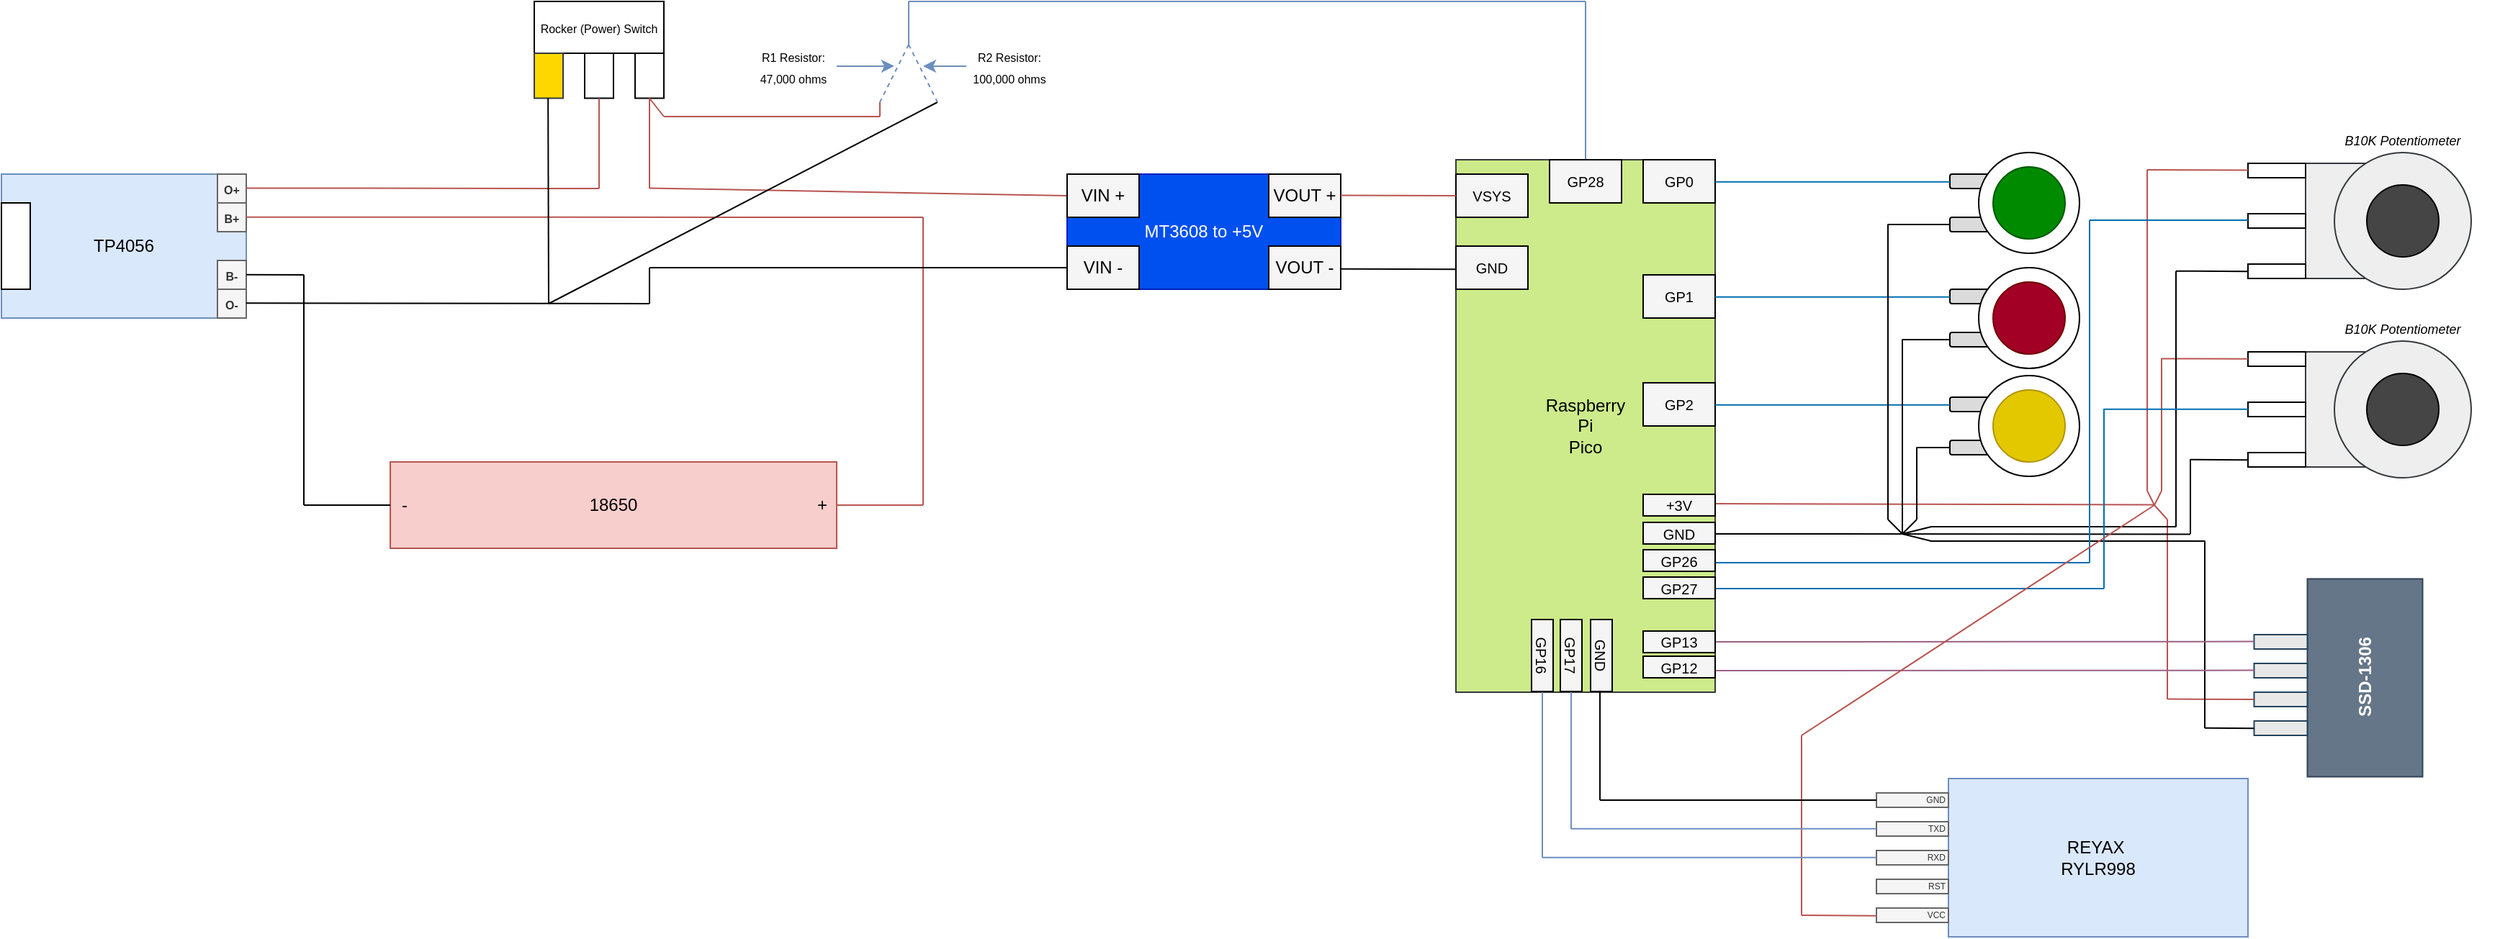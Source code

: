 <mxfile version="24.7.16">
  <diagram name="Page-1" id="zMRBobaZzg4O6M575qzT">
    <mxGraphModel dx="663" dy="396" grid="1" gridSize="10" guides="1" tooltips="1" connect="1" arrows="1" fold="1" page="1" pageScale="1" pageWidth="850" pageHeight="1100" math="0" shadow="0">
      <root>
        <mxCell id="0" />
        <mxCell id="1" parent="0" />
        <mxCell id="6nvpAm-Y0EjclpxJ5egR-44" value="&lt;div&gt;&lt;br&gt;&lt;/div&gt;" style="rounded=1;whiteSpace=wrap;html=1;fillColor=#DBDBDB;" parent="1" vertex="1">
          <mxGeometry x="1553" y="160" width="30" height="10" as="geometry" />
        </mxCell>
        <mxCell id="6nvpAm-Y0EjclpxJ5egR-42" value="" style="rounded=1;whiteSpace=wrap;html=1;fillColor=#DBDBDB;" parent="1" vertex="1">
          <mxGeometry x="1553" y="130" width="30" height="10" as="geometry" />
        </mxCell>
        <mxCell id="6nvpAm-Y0EjclpxJ5egR-40" value="" style="ellipse;whiteSpace=wrap;html=1;aspect=fixed;" parent="1" vertex="1">
          <mxGeometry x="1573" y="115" width="70" height="70" as="geometry" />
        </mxCell>
        <mxCell id="6nvpAm-Y0EjclpxJ5egR-1" value="18650" style="rounded=0;whiteSpace=wrap;html=1;fillColor=#f8cecc;strokeColor=#b85450;" parent="1" vertex="1">
          <mxGeometry x="470" y="330" width="310" height="60" as="geometry" />
        </mxCell>
        <mxCell id="6nvpAm-Y0EjclpxJ5egR-2" value="-" style="text;html=1;align=center;verticalAlign=middle;whiteSpace=wrap;rounded=0;" parent="1" vertex="1">
          <mxGeometry x="470" y="345" width="20" height="30" as="geometry" />
        </mxCell>
        <mxCell id="6nvpAm-Y0EjclpxJ5egR-3" value="+" style="text;html=1;align=center;verticalAlign=middle;whiteSpace=wrap;rounded=0;" parent="1" vertex="1">
          <mxGeometry x="760" y="345" width="20" height="30" as="geometry" />
        </mxCell>
        <mxCell id="6nvpAm-Y0EjclpxJ5egR-4" value="" style="endArrow=none;html=1;rounded=0;exitX=0;exitY=0.5;exitDx=0;exitDy=0;" parent="1" source="6nvpAm-Y0EjclpxJ5egR-2" edge="1">
          <mxGeometry width="50" height="50" relative="1" as="geometry">
            <mxPoint x="510" y="380" as="sourcePoint" />
            <mxPoint x="410" y="360" as="targetPoint" />
          </mxGeometry>
        </mxCell>
        <mxCell id="6nvpAm-Y0EjclpxJ5egR-5" value="" style="endArrow=none;html=1;rounded=0;exitX=0;exitY=0.5;exitDx=0;exitDy=0;fillColor=#f8cecc;strokeColor=#b85450;" parent="1" edge="1">
          <mxGeometry width="50" height="50" relative="1" as="geometry">
            <mxPoint x="840" y="360" as="sourcePoint" />
            <mxPoint x="780" y="360" as="targetPoint" />
          </mxGeometry>
        </mxCell>
        <mxCell id="6nvpAm-Y0EjclpxJ5egR-6" value="TP4056" style="rounded=0;whiteSpace=wrap;html=1;fillColor=#dae8fc;strokeColor=#6c8ebf;" parent="1" vertex="1">
          <mxGeometry x="200" y="130" width="170" height="100" as="geometry" />
        </mxCell>
        <mxCell id="6nvpAm-Y0EjclpxJ5egR-7" value="&lt;b style=&quot;&quot;&gt;&lt;font style=&quot;font-size: 8px;&quot;&gt;O+&lt;/font&gt;&lt;/b&gt;" style="rounded=0;whiteSpace=wrap;html=1;fillColor=#f5f5f5;fontColor=#333333;strokeColor=#666666;" parent="1" vertex="1">
          <mxGeometry x="350" y="130" width="20" height="20" as="geometry" />
        </mxCell>
        <mxCell id="6nvpAm-Y0EjclpxJ5egR-8" value="&lt;b style=&quot;&quot;&gt;&lt;font style=&quot;font-size: 8px;&quot;&gt;B+&lt;/font&gt;&lt;/b&gt;" style="rounded=0;whiteSpace=wrap;html=1;fillColor=#f5f5f5;fontColor=#333333;strokeColor=#666666;" parent="1" vertex="1">
          <mxGeometry x="350" y="150" width="20" height="20" as="geometry" />
        </mxCell>
        <mxCell id="6nvpAm-Y0EjclpxJ5egR-9" value="&lt;b style=&quot;&quot;&gt;&lt;font style=&quot;font-size: 8px;&quot;&gt;O-&lt;/font&gt;&lt;/b&gt;" style="rounded=0;whiteSpace=wrap;html=1;fillColor=#f5f5f5;fontColor=#333333;strokeColor=#666666;" parent="1" vertex="1">
          <mxGeometry x="350" y="210" width="20" height="20" as="geometry" />
        </mxCell>
        <mxCell id="6nvpAm-Y0EjclpxJ5egR-10" value="&lt;b style=&quot;&quot;&gt;&lt;font style=&quot;font-size: 8px;&quot;&gt;B-&lt;/font&gt;&lt;/b&gt;" style="rounded=0;whiteSpace=wrap;html=1;fillColor=#f5f5f5;fontColor=#333333;strokeColor=#666666;" parent="1" vertex="1">
          <mxGeometry x="350" y="190" width="20" height="20" as="geometry" />
        </mxCell>
        <mxCell id="6nvpAm-Y0EjclpxJ5egR-11" value="" style="rounded=0;whiteSpace=wrap;html=1;" parent="1" vertex="1">
          <mxGeometry x="200" y="150" width="20" height="60" as="geometry" />
        </mxCell>
        <mxCell id="6nvpAm-Y0EjclpxJ5egR-12" value="" style="endArrow=none;html=1;rounded=0;" parent="1" edge="1">
          <mxGeometry width="50" height="50" relative="1" as="geometry">
            <mxPoint x="410" y="200" as="sourcePoint" />
            <mxPoint x="410" y="360" as="targetPoint" />
          </mxGeometry>
        </mxCell>
        <mxCell id="6nvpAm-Y0EjclpxJ5egR-13" value="" style="endArrow=none;html=1;rounded=0;" parent="1" edge="1">
          <mxGeometry width="50" height="50" relative="1" as="geometry">
            <mxPoint x="410" y="200" as="sourcePoint" />
            <mxPoint x="370" y="199.83" as="targetPoint" />
          </mxGeometry>
        </mxCell>
        <mxCell id="6nvpAm-Y0EjclpxJ5egR-14" value="" style="endArrow=none;html=1;rounded=0;exitX=0;exitY=0.5;exitDx=0;exitDy=0;fillColor=#f8cecc;strokeColor=#b85450;" parent="1" edge="1">
          <mxGeometry width="50" height="50" relative="1" as="geometry">
            <mxPoint x="840" y="360" as="sourcePoint" />
            <mxPoint x="840" y="160" as="targetPoint" />
          </mxGeometry>
        </mxCell>
        <mxCell id="6nvpAm-Y0EjclpxJ5egR-15" value="" style="endArrow=none;html=1;rounded=0;fillColor=#f8cecc;strokeColor=#b85450;" parent="1" edge="1">
          <mxGeometry width="50" height="50" relative="1" as="geometry">
            <mxPoint x="840" y="160" as="sourcePoint" />
            <mxPoint x="370" y="159.83" as="targetPoint" />
          </mxGeometry>
        </mxCell>
        <mxCell id="6nvpAm-Y0EjclpxJ5egR-16" value="&lt;font style=&quot;font-size: 8px;&quot;&gt;Rocker (Power) Switch&lt;/font&gt;" style="rounded=0;whiteSpace=wrap;html=1;" parent="1" vertex="1">
          <mxGeometry x="570" y="10" width="90" height="36" as="geometry" />
        </mxCell>
        <mxCell id="6nvpAm-Y0EjclpxJ5egR-17" value="" style="rounded=0;whiteSpace=wrap;html=1;fillColor=#FFD700;strokeColor=#36393d;" parent="1" vertex="1">
          <mxGeometry x="570" y="46" width="20" height="31.25" as="geometry" />
        </mxCell>
        <mxCell id="6nvpAm-Y0EjclpxJ5egR-18" value="" style="rounded=0;whiteSpace=wrap;html=1;" parent="1" vertex="1">
          <mxGeometry x="640" y="46" width="20" height="31.25" as="geometry" />
        </mxCell>
        <mxCell id="6nvpAm-Y0EjclpxJ5egR-19" value="" style="rounded=0;whiteSpace=wrap;html=1;" parent="1" vertex="1">
          <mxGeometry x="605" y="46" width="20" height="31.25" as="geometry" />
        </mxCell>
        <mxCell id="6nvpAm-Y0EjclpxJ5egR-20" value="" style="endArrow=none;html=1;rounded=0;fillColor=#f8cecc;strokeColor=#b85450;" parent="1" edge="1">
          <mxGeometry width="50" height="50" relative="1" as="geometry">
            <mxPoint x="615" y="140" as="sourcePoint" />
            <mxPoint x="370" y="139.71" as="targetPoint" />
          </mxGeometry>
        </mxCell>
        <mxCell id="6nvpAm-Y0EjclpxJ5egR-21" value="" style="endArrow=none;html=1;rounded=0;fillColor=#f8cecc;strokeColor=#b85450;" parent="1" edge="1">
          <mxGeometry width="50" height="50" relative="1" as="geometry">
            <mxPoint x="615" y="77.25" as="sourcePoint" />
            <mxPoint x="615" y="140" as="targetPoint" />
          </mxGeometry>
        </mxCell>
        <mxCell id="6nvpAm-Y0EjclpxJ5egR-22" value="" style="endArrow=none;html=1;rounded=0;fillColor=#f8cecc;strokeColor=#b85450;" parent="1" edge="1">
          <mxGeometry width="50" height="50" relative="1" as="geometry">
            <mxPoint x="650" y="77.25" as="sourcePoint" />
            <mxPoint x="650" y="140" as="targetPoint" />
          </mxGeometry>
        </mxCell>
        <mxCell id="6nvpAm-Y0EjclpxJ5egR-23" value="" style="endArrow=none;html=1;rounded=0;fillColor=#f8cecc;strokeColor=#b85450;exitX=0;exitY=0.5;exitDx=0;exitDy=0;" parent="1" source="6nvpAm-Y0EjclpxJ5egR-27" edge="1">
          <mxGeometry width="50" height="50" relative="1" as="geometry">
            <mxPoint x="1090" y="140.05" as="sourcePoint" />
            <mxPoint x="650" y="139.76" as="targetPoint" />
          </mxGeometry>
        </mxCell>
        <mxCell id="6nvpAm-Y0EjclpxJ5egR-24" value="" style="endArrow=none;html=1;rounded=0;" parent="1" edge="1">
          <mxGeometry width="50" height="50" relative="1" as="geometry">
            <mxPoint x="650" y="220" as="sourcePoint" />
            <mxPoint x="370" y="219.58" as="targetPoint" />
          </mxGeometry>
        </mxCell>
        <mxCell id="6nvpAm-Y0EjclpxJ5egR-25" value="" style="endArrow=none;html=1;rounded=0;" parent="1" edge="1">
          <mxGeometry width="50" height="50" relative="1" as="geometry">
            <mxPoint x="579.58" y="77.25" as="sourcePoint" />
            <mxPoint x="580" y="220" as="targetPoint" />
          </mxGeometry>
        </mxCell>
        <mxCell id="6nvpAm-Y0EjclpxJ5egR-26" value="MT3608 to +5V" style="rounded=0;whiteSpace=wrap;html=1;fillColor=#0050ef;fontColor=#ffffff;strokeColor=#001DBC;" parent="1" vertex="1">
          <mxGeometry x="940" y="130" width="190" height="80" as="geometry" />
        </mxCell>
        <mxCell id="6nvpAm-Y0EjclpxJ5egR-27" value="VIN +" style="rounded=0;whiteSpace=wrap;html=1;fillColor=#f5f5f5;" parent="1" vertex="1">
          <mxGeometry x="940" y="130" width="50" height="30" as="geometry" />
        </mxCell>
        <mxCell id="6nvpAm-Y0EjclpxJ5egR-29" value="VIN -" style="rounded=0;whiteSpace=wrap;html=1;fillColor=#F5F5F5;" parent="1" vertex="1">
          <mxGeometry x="940" y="180" width="50" height="30" as="geometry" />
        </mxCell>
        <mxCell id="6nvpAm-Y0EjclpxJ5egR-30" value="VOUT +" style="rounded=0;whiteSpace=wrap;html=1;fillColor=#f5f5f5;" parent="1" vertex="1">
          <mxGeometry x="1080" y="130" width="50" height="30" as="geometry" />
        </mxCell>
        <mxCell id="6nvpAm-Y0EjclpxJ5egR-31" value="VOUT -" style="rounded=0;whiteSpace=wrap;html=1;fillColor=#f5f5f5;" parent="1" vertex="1">
          <mxGeometry x="1080" y="180" width="50" height="30" as="geometry" />
        </mxCell>
        <mxCell id="6nvpAm-Y0EjclpxJ5egR-32" value="" style="endArrow=none;html=1;rounded=0;" parent="1" edge="1">
          <mxGeometry width="50" height="50" relative="1" as="geometry">
            <mxPoint x="940" y="195" as="sourcePoint" />
            <mxPoint x="650" y="195" as="targetPoint" />
          </mxGeometry>
        </mxCell>
        <mxCell id="6nvpAm-Y0EjclpxJ5egR-33" value="" style="endArrow=none;html=1;rounded=0;" parent="1" edge="1">
          <mxGeometry width="50" height="50" relative="1" as="geometry">
            <mxPoint x="650" y="195" as="sourcePoint" />
            <mxPoint x="650" y="220" as="targetPoint" />
          </mxGeometry>
        </mxCell>
        <mxCell id="6nvpAm-Y0EjclpxJ5egR-34" value="Raspberry&lt;div&gt;Pi&lt;/div&gt;&lt;div&gt;Pico&lt;/div&gt;" style="rounded=0;whiteSpace=wrap;html=1;fillColor=#cdeb8b;strokeColor=#36393d;" parent="1" vertex="1">
          <mxGeometry x="1210" y="120" width="180" height="370" as="geometry" />
        </mxCell>
        <mxCell id="6nvpAm-Y0EjclpxJ5egR-35" value="VSYS" style="rounded=0;whiteSpace=wrap;html=1;fillColor=#f5f5f5;fontSize=10;" parent="1" vertex="1">
          <mxGeometry x="1210" y="130" width="50" height="30" as="geometry" />
        </mxCell>
        <mxCell id="6nvpAm-Y0EjclpxJ5egR-36" value="GND" style="rounded=0;whiteSpace=wrap;html=1;fillColor=#f5f5f5;fontSize=10;" parent="1" vertex="1">
          <mxGeometry x="1210" y="180" width="50" height="30" as="geometry" />
        </mxCell>
        <mxCell id="6nvpAm-Y0EjclpxJ5egR-37" value="" style="endArrow=none;html=1;rounded=0;fillColor=#f8cecc;strokeColor=#b85450;" parent="1" edge="1">
          <mxGeometry width="50" height="50" relative="1" as="geometry">
            <mxPoint x="1210" y="145" as="sourcePoint" />
            <mxPoint x="1130" y="144.71" as="targetPoint" />
          </mxGeometry>
        </mxCell>
        <mxCell id="6nvpAm-Y0EjclpxJ5egR-38" value="" style="endArrow=none;html=1;rounded=0;fillColor=#f8cecc;strokeColor=#050202;" parent="1" edge="1">
          <mxGeometry width="50" height="50" relative="1" as="geometry">
            <mxPoint x="1210" y="196.14" as="sourcePoint" />
            <mxPoint x="1130" y="195.85" as="targetPoint" />
          </mxGeometry>
        </mxCell>
        <mxCell id="6nvpAm-Y0EjclpxJ5egR-39" value="" style="ellipse;whiteSpace=wrap;html=1;aspect=fixed;fillColor=#008a00;fontColor=#ffffff;strokeColor=#005700;" parent="1" vertex="1">
          <mxGeometry x="1583" y="125" width="50" height="50" as="geometry" />
        </mxCell>
        <mxCell id="6nvpAm-Y0EjclpxJ5egR-46" value="GP0" style="rounded=0;whiteSpace=wrap;html=1;fillColor=#f5f5f5;fontSize=10;" parent="1" vertex="1">
          <mxGeometry x="1340" y="120" width="50" height="30" as="geometry" />
        </mxCell>
        <mxCell id="6nvpAm-Y0EjclpxJ5egR-49" value="" style="endArrow=none;html=1;rounded=0;fillColor=#1ba1e2;strokeColor=#000000;" parent="1" edge="1">
          <mxGeometry width="50" height="50" relative="1" as="geometry">
            <mxPoint x="1510" y="165" as="sourcePoint" />
            <mxPoint x="1553" y="165" as="targetPoint" />
          </mxGeometry>
        </mxCell>
        <mxCell id="6nvpAm-Y0EjclpxJ5egR-50" value="" style="rounded=1;whiteSpace=wrap;html=1;fillColor=#DBDBDB;" parent="1" vertex="1">
          <mxGeometry x="1553" y="240" width="30" height="10" as="geometry" />
        </mxCell>
        <mxCell id="6nvpAm-Y0EjclpxJ5egR-51" value="" style="rounded=1;whiteSpace=wrap;html=1;fillColor=#DBDBDB;" parent="1" vertex="1">
          <mxGeometry x="1553" y="210" width="30" height="10" as="geometry" />
        </mxCell>
        <mxCell id="6nvpAm-Y0EjclpxJ5egR-52" value="" style="ellipse;whiteSpace=wrap;html=1;aspect=fixed;" parent="1" vertex="1">
          <mxGeometry x="1573" y="195" width="70" height="70" as="geometry" />
        </mxCell>
        <mxCell id="6nvpAm-Y0EjclpxJ5egR-53" value="" style="ellipse;whiteSpace=wrap;html=1;aspect=fixed;fillColor=#a20025;fontColor=#ffffff;strokeColor=#6F0000;" parent="1" vertex="1">
          <mxGeometry x="1583" y="205" width="50" height="50" as="geometry" />
        </mxCell>
        <mxCell id="6nvpAm-Y0EjclpxJ5egR-54" value="GP1" style="rounded=0;whiteSpace=wrap;html=1;fillColor=#f5f5f5;fontSize=10;" parent="1" vertex="1">
          <mxGeometry x="1340" y="200" width="50" height="30" as="geometry" />
        </mxCell>
        <mxCell id="6nvpAm-Y0EjclpxJ5egR-57" value="" style="endArrow=none;html=1;rounded=0;fillColor=#1ba1e2;strokeColor=#000000;" parent="1" edge="1">
          <mxGeometry width="50" height="50" relative="1" as="geometry">
            <mxPoint x="1520" y="245" as="sourcePoint" />
            <mxPoint x="1553" y="245" as="targetPoint" />
          </mxGeometry>
        </mxCell>
        <mxCell id="6nvpAm-Y0EjclpxJ5egR-58" value="" style="rounded=1;whiteSpace=wrap;html=1;fillColor=#DBDBDB;" parent="1" vertex="1">
          <mxGeometry x="1553" y="315" width="30" height="10" as="geometry" />
        </mxCell>
        <mxCell id="6nvpAm-Y0EjclpxJ5egR-59" value="" style="rounded=1;whiteSpace=wrap;html=1;fillColor=#DBDBDB;" parent="1" vertex="1">
          <mxGeometry x="1553" y="285" width="30" height="10" as="geometry" />
        </mxCell>
        <mxCell id="6nvpAm-Y0EjclpxJ5egR-60" value="" style="ellipse;whiteSpace=wrap;html=1;aspect=fixed;" parent="1" vertex="1">
          <mxGeometry x="1573" y="270" width="70" height="70" as="geometry" />
        </mxCell>
        <mxCell id="6nvpAm-Y0EjclpxJ5egR-61" value="" style="ellipse;whiteSpace=wrap;html=1;aspect=fixed;fillColor=#e3c800;fontColor=#000000;strokeColor=#B09500;" parent="1" vertex="1">
          <mxGeometry x="1583" y="280" width="50" height="50" as="geometry" />
        </mxCell>
        <mxCell id="6nvpAm-Y0EjclpxJ5egR-62" value="GP2" style="rounded=0;whiteSpace=wrap;html=1;fillColor=#f5f5f5;fontSize=10;" parent="1" vertex="1">
          <mxGeometry x="1340" y="275" width="50" height="30" as="geometry" />
        </mxCell>
        <mxCell id="6nvpAm-Y0EjclpxJ5egR-65" value="" style="endArrow=none;html=1;rounded=0;fillColor=#1ba1e2;strokeColor=#000000;" parent="1" edge="1">
          <mxGeometry width="50" height="50" relative="1" as="geometry">
            <mxPoint x="1530" y="320" as="sourcePoint" />
            <mxPoint x="1553" y="320" as="targetPoint" />
          </mxGeometry>
        </mxCell>
        <mxCell id="t_4n_UXJPrawQhA1wkBb-3" value="" style="endArrow=none;html=1;rounded=0;fillColor=#1ba1e2;strokeColor=#006EAF;" parent="1" edge="1">
          <mxGeometry width="50" height="50" relative="1" as="geometry">
            <mxPoint x="1390" y="135.38" as="sourcePoint" />
            <mxPoint x="1553" y="135.38" as="targetPoint" />
          </mxGeometry>
        </mxCell>
        <mxCell id="t_4n_UXJPrawQhA1wkBb-4" value="" style="endArrow=none;html=1;rounded=0;fillColor=#1ba1e2;strokeColor=#006EAF;" parent="1" edge="1">
          <mxGeometry width="50" height="50" relative="1" as="geometry">
            <mxPoint x="1390" y="215.38" as="sourcePoint" />
            <mxPoint x="1553" y="215.38" as="targetPoint" />
          </mxGeometry>
        </mxCell>
        <mxCell id="t_4n_UXJPrawQhA1wkBb-5" value="" style="endArrow=none;html=1;rounded=0;fillColor=#1ba1e2;strokeColor=#006EAF;" parent="1" edge="1">
          <mxGeometry width="50" height="50" relative="1" as="geometry">
            <mxPoint x="1390" y="290.38" as="sourcePoint" />
            <mxPoint x="1553" y="290.38" as="targetPoint" />
          </mxGeometry>
        </mxCell>
        <mxCell id="t_4n_UXJPrawQhA1wkBb-6" value="" style="rounded=0;whiteSpace=wrap;html=1;fillColor=#eeeeee;strokeColor=#36393d;" parent="1" vertex="1">
          <mxGeometry x="1800" y="122.5" width="60" height="80" as="geometry" />
        </mxCell>
        <mxCell id="t_4n_UXJPrawQhA1wkBb-7" value="" style="ellipse;whiteSpace=wrap;html=1;aspect=fixed;fillColor=#eeeeee;strokeColor=#36393d;" parent="1" vertex="1">
          <mxGeometry x="1820" y="115" width="95" height="95" as="geometry" />
        </mxCell>
        <mxCell id="t_4n_UXJPrawQhA1wkBb-8" value="" style="ellipse;whiteSpace=wrap;html=1;aspect=fixed;fillColor=#454545;" parent="1" vertex="1">
          <mxGeometry x="1842.5" y="137.5" width="50" height="50" as="geometry" />
        </mxCell>
        <mxCell id="t_4n_UXJPrawQhA1wkBb-9" value="" style="rounded=0;whiteSpace=wrap;html=1;" parent="1" vertex="1">
          <mxGeometry x="1760" y="122.5" width="40" height="10" as="geometry" />
        </mxCell>
        <mxCell id="t_4n_UXJPrawQhA1wkBb-10" value="" style="rounded=0;whiteSpace=wrap;html=1;" parent="1" vertex="1">
          <mxGeometry x="1760" y="192.5" width="40" height="10" as="geometry" />
        </mxCell>
        <mxCell id="t_4n_UXJPrawQhA1wkBb-11" value="" style="rounded=0;whiteSpace=wrap;html=1;" parent="1" vertex="1">
          <mxGeometry x="1760" y="157.5" width="40" height="10" as="geometry" />
        </mxCell>
        <mxCell id="t_4n_UXJPrawQhA1wkBb-12" value="B10K Potentiometer" style="text;html=1;align=center;verticalAlign=middle;whiteSpace=wrap;rounded=0;fontSize=9;fontStyle=2" parent="1" vertex="1">
          <mxGeometry x="1801.25" y="99" width="132.5" height="15" as="geometry" />
        </mxCell>
        <mxCell id="t_4n_UXJPrawQhA1wkBb-13" value="" style="rounded=0;whiteSpace=wrap;html=1;fillColor=#eeeeee;strokeColor=#36393d;" parent="1" vertex="1">
          <mxGeometry x="1800" y="253.5" width="60" height="80" as="geometry" />
        </mxCell>
        <mxCell id="t_4n_UXJPrawQhA1wkBb-14" value="" style="ellipse;whiteSpace=wrap;html=1;aspect=fixed;fillColor=#eeeeee;strokeColor=#36393d;" parent="1" vertex="1">
          <mxGeometry x="1820" y="246" width="95" height="95" as="geometry" />
        </mxCell>
        <mxCell id="t_4n_UXJPrawQhA1wkBb-15" value="" style="ellipse;whiteSpace=wrap;html=1;aspect=fixed;fillColor=#454545;" parent="1" vertex="1">
          <mxGeometry x="1842.5" y="268.5" width="50" height="50" as="geometry" />
        </mxCell>
        <mxCell id="t_4n_UXJPrawQhA1wkBb-16" value="" style="rounded=0;whiteSpace=wrap;html=1;" parent="1" vertex="1">
          <mxGeometry x="1760" y="253.5" width="40" height="10" as="geometry" />
        </mxCell>
        <mxCell id="t_4n_UXJPrawQhA1wkBb-17" value="" style="rounded=0;whiteSpace=wrap;html=1;" parent="1" vertex="1">
          <mxGeometry x="1760" y="323.5" width="40" height="10" as="geometry" />
        </mxCell>
        <mxCell id="t_4n_UXJPrawQhA1wkBb-18" value="" style="rounded=0;whiteSpace=wrap;html=1;" parent="1" vertex="1">
          <mxGeometry x="1760" y="288.5" width="40" height="10" as="geometry" />
        </mxCell>
        <mxCell id="t_4n_UXJPrawQhA1wkBb-19" value="B10K Potentiometer" style="text;html=1;align=center;verticalAlign=middle;whiteSpace=wrap;rounded=0;fontSize=9;fontStyle=2" parent="1" vertex="1">
          <mxGeometry x="1801.25" y="230" width="132.5" height="15" as="geometry" />
        </mxCell>
        <mxCell id="t_4n_UXJPrawQhA1wkBb-20" value="" style="endArrow=none;html=1;rounded=0;fillColor=#f8cecc;strokeColor=#b85450;" parent="1" edge="1">
          <mxGeometry width="50" height="50" relative="1" as="geometry">
            <mxPoint x="1690" y="127" as="sourcePoint" />
            <mxPoint x="1760" y="127.21" as="targetPoint" />
          </mxGeometry>
        </mxCell>
        <mxCell id="t_4n_UXJPrawQhA1wkBb-21" value="" style="endArrow=none;html=1;rounded=0;fillColor=#f8cecc;strokeColor=#b85450;" parent="1" edge="1">
          <mxGeometry width="50" height="50" relative="1" as="geometry">
            <mxPoint x="1700" y="258.21" as="sourcePoint" />
            <mxPoint x="1760" y="258.42" as="targetPoint" />
          </mxGeometry>
        </mxCell>
        <mxCell id="t_4n_UXJPrawQhA1wkBb-22" value="" style="endArrow=none;html=1;rounded=0;fillColor=#f8cecc;strokeColor=#b85450;" parent="1" edge="1">
          <mxGeometry width="50" height="50" relative="1" as="geometry">
            <mxPoint x="1690" y="350" as="sourcePoint" />
            <mxPoint x="1690" y="127" as="targetPoint" />
          </mxGeometry>
        </mxCell>
        <mxCell id="t_4n_UXJPrawQhA1wkBb-23" value="" style="endArrow=none;html=1;rounded=0;fillColor=#f8cecc;strokeColor=#b85450;" parent="1" edge="1">
          <mxGeometry width="50" height="50" relative="1" as="geometry">
            <mxPoint x="1700" y="350" as="sourcePoint" />
            <mxPoint x="1700" y="258" as="targetPoint" />
          </mxGeometry>
        </mxCell>
        <mxCell id="t_4n_UXJPrawQhA1wkBb-24" value="SSD-1306" style="rounded=0;whiteSpace=wrap;html=1;fillColor=#647687;fontColor=#ffffff;strokeColor=#314354;fontStyle=1;rotation=-90;" parent="1" vertex="1">
          <mxGeometry x="1772.5" y="440" width="137.5" height="80" as="geometry" />
        </mxCell>
        <mxCell id="t_4n_UXJPrawQhA1wkBb-25" value="" style="rounded=0;whiteSpace=wrap;html=1;fillColor=#E8E8E8;strokeColor=#23445d;" parent="1" vertex="1">
          <mxGeometry x="1764.25" y="450" width="37" height="10" as="geometry" />
        </mxCell>
        <mxCell id="t_4n_UXJPrawQhA1wkBb-26" value="" style="rounded=0;whiteSpace=wrap;html=1;fillColor=#E8E8E8;strokeColor=#23445d;" parent="1" vertex="1">
          <mxGeometry x="1764.25" y="470" width="37" height="10" as="geometry" />
        </mxCell>
        <mxCell id="t_4n_UXJPrawQhA1wkBb-28" value="" style="rounded=0;fillColor=#E8E8E8;strokeColor=#23445d;horizontal=1;verticalAlign=middle;spacing=0;" parent="1" vertex="1">
          <mxGeometry x="1764.25" y="490" width="37" height="10" as="geometry" />
        </mxCell>
        <mxCell id="t_4n_UXJPrawQhA1wkBb-29" value="" style="rounded=0;whiteSpace=wrap;html=1;fillColor=#E8E8E8;strokeColor=#23445d;" parent="1" vertex="1">
          <mxGeometry x="1764.25" y="510" width="37" height="10" as="geometry" />
        </mxCell>
        <mxCell id="t_4n_UXJPrawQhA1wkBb-30" value="" style="endArrow=none;html=1;rounded=0;fillColor=#f8cecc;strokeColor=#b85450;" parent="1" edge="1">
          <mxGeometry width="50" height="50" relative="1" as="geometry">
            <mxPoint x="1704.25" y="494.8" as="sourcePoint" />
            <mxPoint x="1764.25" y="495.01" as="targetPoint" />
          </mxGeometry>
        </mxCell>
        <mxCell id="t_4n_UXJPrawQhA1wkBb-31" value="" style="endArrow=none;html=1;rounded=0;fillColor=#f8cecc;strokeColor=#b85450;" parent="1" edge="1">
          <mxGeometry width="50" height="50" relative="1" as="geometry">
            <mxPoint x="1704" y="495" as="sourcePoint" />
            <mxPoint x="1704" y="370" as="targetPoint" />
          </mxGeometry>
        </mxCell>
        <mxCell id="t_4n_UXJPrawQhA1wkBb-32" value="" style="endArrow=none;html=1;rounded=0;fillColor=#f8cecc;strokeColor=#b85450;" parent="1" edge="1">
          <mxGeometry width="50" height="50" relative="1" as="geometry">
            <mxPoint x="1390" y="359" as="sourcePoint" />
            <mxPoint x="1695" y="359.8" as="targetPoint" />
          </mxGeometry>
        </mxCell>
        <mxCell id="t_4n_UXJPrawQhA1wkBb-33" value="" style="endArrow=none;html=1;rounded=0;fillColor=#f8cecc;strokeColor=#b85450;" parent="1" edge="1">
          <mxGeometry width="50" height="50" relative="1" as="geometry">
            <mxPoint x="1695" y="360" as="sourcePoint" />
            <mxPoint x="1690" y="350" as="targetPoint" />
          </mxGeometry>
        </mxCell>
        <mxCell id="t_4n_UXJPrawQhA1wkBb-34" value="" style="endArrow=none;html=1;rounded=0;fillColor=#f8cecc;strokeColor=#b85450;" parent="1" edge="1">
          <mxGeometry width="50" height="50" relative="1" as="geometry">
            <mxPoint x="1695" y="360" as="sourcePoint" />
            <mxPoint x="1700" y="350" as="targetPoint" />
          </mxGeometry>
        </mxCell>
        <mxCell id="t_4n_UXJPrawQhA1wkBb-35" value="" style="endArrow=none;html=1;rounded=0;fillColor=#f8cecc;strokeColor=#b85450;" parent="1" edge="1">
          <mxGeometry width="50" height="50" relative="1" as="geometry">
            <mxPoint x="1695" y="360" as="sourcePoint" />
            <mxPoint x="1704" y="370" as="targetPoint" />
          </mxGeometry>
        </mxCell>
        <mxCell id="t_4n_UXJPrawQhA1wkBb-36" value="" style="endArrow=none;html=1;rounded=0;fillColor=#f8cecc;strokeColor=#000000;" parent="1" edge="1">
          <mxGeometry width="50" height="50" relative="1" as="geometry">
            <mxPoint x="1710" y="197.36" as="sourcePoint" />
            <mxPoint x="1760" y="197.57" as="targetPoint" />
          </mxGeometry>
        </mxCell>
        <mxCell id="t_4n_UXJPrawQhA1wkBb-37" value="" style="endArrow=none;html=1;rounded=0;fillColor=#f8cecc;strokeColor=#000000;" parent="1" edge="1">
          <mxGeometry width="50" height="50" relative="1" as="geometry">
            <mxPoint x="1720" y="328.36" as="sourcePoint" />
            <mxPoint x="1760" y="328.57" as="targetPoint" />
          </mxGeometry>
        </mxCell>
        <mxCell id="t_4n_UXJPrawQhA1wkBb-38" value="" style="endArrow=none;html=1;rounded=0;fillColor=#f8cecc;strokeColor=#000000;" parent="1" edge="1">
          <mxGeometry width="50" height="50" relative="1" as="geometry">
            <mxPoint x="1710" y="197.36" as="sourcePoint" />
            <mxPoint x="1710" y="375" as="targetPoint" />
          </mxGeometry>
        </mxCell>
        <mxCell id="t_4n_UXJPrawQhA1wkBb-39" value="" style="endArrow=none;html=1;rounded=0;fillColor=#f8cecc;strokeColor=#000000;" parent="1" edge="1">
          <mxGeometry width="50" height="50" relative="1" as="geometry">
            <mxPoint x="1720" y="328" as="sourcePoint" />
            <mxPoint x="1720" y="380" as="targetPoint" />
          </mxGeometry>
        </mxCell>
        <mxCell id="t_4n_UXJPrawQhA1wkBb-40" value="" style="endArrow=none;html=1;rounded=0;fillColor=#f8cecc;strokeColor=#000000;" parent="1" edge="1">
          <mxGeometry width="50" height="50" relative="1" as="geometry">
            <mxPoint x="1730" y="514.9" as="sourcePoint" />
            <mxPoint x="1764.25" y="515.11" as="targetPoint" />
          </mxGeometry>
        </mxCell>
        <mxCell id="t_4n_UXJPrawQhA1wkBb-41" value="" style="endArrow=none;html=1;rounded=0;fillColor=#f8cecc;strokeColor=#000000;" parent="1" edge="1">
          <mxGeometry width="50" height="50" relative="1" as="geometry">
            <mxPoint x="1730" y="515" as="sourcePoint" />
            <mxPoint x="1730" y="385" as="targetPoint" />
          </mxGeometry>
        </mxCell>
        <mxCell id="t_4n_UXJPrawQhA1wkBb-42" value="" style="endArrow=none;html=1;rounded=0;fillColor=#f8cecc;strokeColor=#000000;" parent="1" edge="1">
          <mxGeometry width="50" height="50" relative="1" as="geometry">
            <mxPoint x="1540" y="385" as="sourcePoint" />
            <mxPoint x="1730.25" y="385" as="targetPoint" />
          </mxGeometry>
        </mxCell>
        <mxCell id="t_4n_UXJPrawQhA1wkBb-43" value="" style="endArrow=none;html=1;rounded=0;fillColor=#f8cecc;strokeColor=#000000;" parent="1" edge="1">
          <mxGeometry width="50" height="50" relative="1" as="geometry">
            <mxPoint x="1390" y="380" as="sourcePoint" />
            <mxPoint x="1720" y="380.21" as="targetPoint" />
          </mxGeometry>
        </mxCell>
        <mxCell id="t_4n_UXJPrawQhA1wkBb-44" value="" style="endArrow=none;html=1;rounded=0;fillColor=#f8cecc;strokeColor=#000000;" parent="1" edge="1">
          <mxGeometry width="50" height="50" relative="1" as="geometry">
            <mxPoint x="1540" y="375" as="sourcePoint" />
            <mxPoint x="1710.25" y="375.0" as="targetPoint" />
          </mxGeometry>
        </mxCell>
        <mxCell id="t_4n_UXJPrawQhA1wkBb-45" value="" style="endArrow=none;html=1;rounded=0;fillColor=#1ba1e2;strokeColor=#000000;" parent="1" edge="1">
          <mxGeometry width="50" height="50" relative="1" as="geometry">
            <mxPoint x="1510" y="164.72" as="sourcePoint" />
            <mxPoint x="1510" y="370" as="targetPoint" />
          </mxGeometry>
        </mxCell>
        <mxCell id="t_4n_UXJPrawQhA1wkBb-46" value="" style="endArrow=none;html=1;rounded=0;fillColor=#1ba1e2;strokeColor=#000000;" parent="1" edge="1">
          <mxGeometry width="50" height="50" relative="1" as="geometry">
            <mxPoint x="1520" y="244.72" as="sourcePoint" />
            <mxPoint x="1520" y="380" as="targetPoint" />
          </mxGeometry>
        </mxCell>
        <mxCell id="t_4n_UXJPrawQhA1wkBb-47" value="" style="endArrow=none;html=1;rounded=0;fillColor=#1ba1e2;strokeColor=#000000;" parent="1" edge="1">
          <mxGeometry width="50" height="50" relative="1" as="geometry">
            <mxPoint x="1530" y="319.72" as="sourcePoint" />
            <mxPoint x="1530" y="370" as="targetPoint" />
          </mxGeometry>
        </mxCell>
        <mxCell id="t_4n_UXJPrawQhA1wkBb-48" value="" style="endArrow=none;html=1;rounded=0;fillColor=#f8cecc;strokeColor=#000000;" parent="1" edge="1">
          <mxGeometry width="50" height="50" relative="1" as="geometry">
            <mxPoint x="1520" y="380" as="sourcePoint" />
            <mxPoint x="1540.12" y="375" as="targetPoint" />
          </mxGeometry>
        </mxCell>
        <mxCell id="t_4n_UXJPrawQhA1wkBb-49" value="" style="endArrow=none;html=1;rounded=0;fillColor=#f8cecc;strokeColor=#000000;" parent="1" edge="1">
          <mxGeometry width="50" height="50" relative="1" as="geometry">
            <mxPoint x="1520" y="380" as="sourcePoint" />
            <mxPoint x="1540.12" y="385" as="targetPoint" />
          </mxGeometry>
        </mxCell>
        <mxCell id="t_4n_UXJPrawQhA1wkBb-50" value="" style="endArrow=none;html=1;rounded=0;fillColor=#f8cecc;strokeColor=#000000;" parent="1" edge="1">
          <mxGeometry width="50" height="50" relative="1" as="geometry">
            <mxPoint x="1520" y="380" as="sourcePoint" />
            <mxPoint x="1530" y="370" as="targetPoint" />
          </mxGeometry>
        </mxCell>
        <mxCell id="t_4n_UXJPrawQhA1wkBb-51" value="" style="endArrow=none;html=1;rounded=0;fillColor=#f8cecc;strokeColor=#000000;" parent="1" edge="1">
          <mxGeometry width="50" height="50" relative="1" as="geometry">
            <mxPoint x="1520" y="380" as="sourcePoint" />
            <mxPoint x="1510" y="370" as="targetPoint" />
          </mxGeometry>
        </mxCell>
        <mxCell id="t_4n_UXJPrawQhA1wkBb-52" value="+3V" style="rounded=0;whiteSpace=wrap;html=1;fillColor=#f5f5f5;fontSize=10;" parent="1" vertex="1">
          <mxGeometry x="1340" y="352.5" width="50" height="15" as="geometry" />
        </mxCell>
        <mxCell id="t_4n_UXJPrawQhA1wkBb-53" value="GND" style="rounded=0;whiteSpace=wrap;html=1;fillColor=#f5f5f5;fontSize=10;" parent="1" vertex="1">
          <mxGeometry x="1340" y="372" width="50" height="15" as="geometry" />
        </mxCell>
        <mxCell id="t_4n_UXJPrawQhA1wkBb-54" value="" style="endArrow=none;html=1;rounded=0;fillColor=#1ba1e2;strokeColor=#006EAF;" parent="1" edge="1">
          <mxGeometry width="50" height="50" relative="1" as="geometry">
            <mxPoint x="1650" y="162" as="sourcePoint" />
            <mxPoint x="1760" y="162" as="targetPoint" />
          </mxGeometry>
        </mxCell>
        <mxCell id="t_4n_UXJPrawQhA1wkBb-55" value="" style="endArrow=none;html=1;rounded=0;fillColor=#1ba1e2;strokeColor=#006EAF;" parent="1" edge="1">
          <mxGeometry width="50" height="50" relative="1" as="geometry">
            <mxPoint x="1660" y="293.33" as="sourcePoint" />
            <mxPoint x="1760" y="293.33" as="targetPoint" />
          </mxGeometry>
        </mxCell>
        <mxCell id="t_4n_UXJPrawQhA1wkBb-56" value="" style="endArrow=none;html=1;rounded=0;fillColor=#1ba1e2;strokeColor=#006EAF;" parent="1" edge="1">
          <mxGeometry width="50" height="50" relative="1" as="geometry">
            <mxPoint x="1650" y="162" as="sourcePoint" />
            <mxPoint x="1650" y="400" as="targetPoint" />
          </mxGeometry>
        </mxCell>
        <mxCell id="t_4n_UXJPrawQhA1wkBb-57" value="" style="endArrow=none;html=1;rounded=0;fillColor=#1ba1e2;strokeColor=#006EAF;" parent="1" edge="1">
          <mxGeometry width="50" height="50" relative="1" as="geometry">
            <mxPoint x="1660" y="293" as="sourcePoint" />
            <mxPoint x="1660" y="418" as="targetPoint" />
          </mxGeometry>
        </mxCell>
        <mxCell id="t_4n_UXJPrawQhA1wkBb-58" value="" style="endArrow=none;html=1;rounded=0;fillColor=#1ba1e2;strokeColor=#006EAF;" parent="1" edge="1">
          <mxGeometry width="50" height="50" relative="1" as="geometry">
            <mxPoint x="1390" y="400" as="sourcePoint" />
            <mxPoint x="1650" y="400" as="targetPoint" />
          </mxGeometry>
        </mxCell>
        <mxCell id="t_4n_UXJPrawQhA1wkBb-59" value="" style="endArrow=none;html=1;rounded=0;fillColor=#1ba1e2;strokeColor=#006EAF;" parent="1" edge="1">
          <mxGeometry width="50" height="50" relative="1" as="geometry">
            <mxPoint x="1390" y="418" as="sourcePoint" />
            <mxPoint x="1660" y="418" as="targetPoint" />
          </mxGeometry>
        </mxCell>
        <mxCell id="t_4n_UXJPrawQhA1wkBb-60" value="GP26" style="rounded=0;whiteSpace=wrap;html=1;fillColor=#f5f5f5;fontSize=10;" parent="1" vertex="1">
          <mxGeometry x="1340" y="391" width="50" height="15" as="geometry" />
        </mxCell>
        <mxCell id="t_4n_UXJPrawQhA1wkBb-61" value="GP27" style="rounded=0;whiteSpace=wrap;html=1;fillColor=#f5f5f5;fontSize=10;" parent="1" vertex="1">
          <mxGeometry x="1340" y="410" width="50" height="15" as="geometry" />
        </mxCell>
        <mxCell id="t_4n_UXJPrawQhA1wkBb-62" value="" style="endArrow=none;html=1;rounded=0;fillColor=#e6d0de;strokeColor=#996185;gradientColor=#d5739d;" parent="1" edge="1">
          <mxGeometry width="50" height="50" relative="1" as="geometry">
            <mxPoint x="1390" y="455" as="sourcePoint" />
            <mxPoint x="1764.25" y="454.8" as="targetPoint" />
          </mxGeometry>
        </mxCell>
        <mxCell id="t_4n_UXJPrawQhA1wkBb-63" value="" style="endArrow=none;html=1;rounded=0;fillColor=#e6d0de;strokeColor=#996185;gradientColor=#d5739d;" parent="1" edge="1">
          <mxGeometry width="50" height="50" relative="1" as="geometry">
            <mxPoint x="1390" y="475" as="sourcePoint" />
            <mxPoint x="1764.25" y="474.8" as="targetPoint" />
          </mxGeometry>
        </mxCell>
        <mxCell id="t_4n_UXJPrawQhA1wkBb-64" value="GP13" style="rounded=0;whiteSpace=wrap;html=1;fillColor=#f5f5f5;fontSize=10;" parent="1" vertex="1">
          <mxGeometry x="1340" y="447.5" width="50" height="15" as="geometry" />
        </mxCell>
        <mxCell id="t_4n_UXJPrawQhA1wkBb-65" value="GP12" style="rounded=0;whiteSpace=wrap;html=1;fillColor=#f5f5f5;fontSize=10;" parent="1" vertex="1">
          <mxGeometry x="1340" y="465" width="50" height="15" as="geometry" />
        </mxCell>
        <mxCell id="YiudQhxG3XO8XQQqiCMr-1" value="" style="endArrow=none;html=1;rounded=0;fillColor=#f8cecc;strokeColor=#b85450;" parent="1" edge="1">
          <mxGeometry width="50" height="50" relative="1" as="geometry">
            <mxPoint x="810" y="80" as="sourcePoint" />
            <mxPoint x="810" y="90" as="targetPoint" />
          </mxGeometry>
        </mxCell>
        <mxCell id="YiudQhxG3XO8XQQqiCMr-2" value="" style="endArrow=none;html=1;rounded=0;" parent="1" edge="1">
          <mxGeometry width="50" height="50" relative="1" as="geometry">
            <mxPoint x="850" y="80" as="sourcePoint" />
            <mxPoint x="580" y="220" as="targetPoint" />
          </mxGeometry>
        </mxCell>
        <mxCell id="YiudQhxG3XO8XQQqiCMr-3" value="" style="endArrow=none;html=1;rounded=0;fillColor=#dae8fc;strokeColor=#6c8ebf;dashed=1;" parent="1" edge="1">
          <mxGeometry width="50" height="50" relative="1" as="geometry">
            <mxPoint x="830" y="40" as="sourcePoint" />
            <mxPoint x="810" y="80.0" as="targetPoint" />
          </mxGeometry>
        </mxCell>
        <mxCell id="YiudQhxG3XO8XQQqiCMr-4" value="" style="endArrow=none;html=1;rounded=0;fillColor=#dae8fc;strokeColor=#6c8ebf;dashed=1;" parent="1" edge="1">
          <mxGeometry width="50" height="50" relative="1" as="geometry">
            <mxPoint x="830" y="40" as="sourcePoint" />
            <mxPoint x="850" y="80" as="targetPoint" />
          </mxGeometry>
        </mxCell>
        <mxCell id="YiudQhxG3XO8XQQqiCMr-7" style="edgeStyle=orthogonalEdgeStyle;rounded=0;orthogonalLoop=1;jettySize=auto;html=1;exitX=1;exitY=0.5;exitDx=0;exitDy=0;fillColor=#dae8fc;strokeColor=#6c8ebf;" parent="1" source="YiudQhxG3XO8XQQqiCMr-5" edge="1">
          <mxGeometry relative="1" as="geometry">
            <mxPoint x="820" y="54.939" as="targetPoint" />
          </mxGeometry>
        </mxCell>
        <mxCell id="YiudQhxG3XO8XQQqiCMr-5" value="&lt;font style=&quot;font-size: 8px;&quot;&gt;R1 Resistor: 47,000 ohms&lt;/font&gt;" style="text;html=1;align=center;verticalAlign=middle;whiteSpace=wrap;rounded=0;" parent="1" vertex="1">
          <mxGeometry x="720" y="40" width="60" height="30" as="geometry" />
        </mxCell>
        <mxCell id="YiudQhxG3XO8XQQqiCMr-8" style="edgeStyle=orthogonalEdgeStyle;rounded=0;orthogonalLoop=1;jettySize=auto;html=1;exitX=0;exitY=0.5;exitDx=0;exitDy=0;fillColor=#dae8fc;strokeColor=#6c8ebf;" parent="1" source="YiudQhxG3XO8XQQqiCMr-6" edge="1">
          <mxGeometry relative="1" as="geometry">
            <mxPoint x="840" y="54.939" as="targetPoint" />
          </mxGeometry>
        </mxCell>
        <mxCell id="YiudQhxG3XO8XQQqiCMr-6" value="&lt;font style=&quot;font-size: 8px;&quot;&gt;R2 Resistor: 100,000 ohms&lt;/font&gt;" style="text;html=1;align=center;verticalAlign=middle;whiteSpace=wrap;rounded=0;" parent="1" vertex="1">
          <mxGeometry x="870" y="40" width="60" height="30" as="geometry" />
        </mxCell>
        <mxCell id="YiudQhxG3XO8XQQqiCMr-9" value="" style="endArrow=none;html=1;rounded=0;fillColor=#dae8fc;strokeColor=#6c8ebf;" parent="1" edge="1">
          <mxGeometry width="50" height="50" relative="1" as="geometry">
            <mxPoint x="830" y="40" as="sourcePoint" />
            <mxPoint x="830" y="10" as="targetPoint" />
          </mxGeometry>
        </mxCell>
        <mxCell id="YiudQhxG3XO8XQQqiCMr-10" value="" style="endArrow=none;html=1;rounded=0;fillColor=#dae8fc;strokeColor=#6c8ebf;" parent="1" edge="1">
          <mxGeometry width="50" height="50" relative="1" as="geometry">
            <mxPoint x="830" y="10" as="sourcePoint" />
            <mxPoint x="1300" y="10" as="targetPoint" />
          </mxGeometry>
        </mxCell>
        <mxCell id="YiudQhxG3XO8XQQqiCMr-11" value="" style="endArrow=none;html=1;rounded=0;fillColor=#dae8fc;strokeColor=#6c8ebf;" parent="1" edge="1">
          <mxGeometry width="50" height="50" relative="1" as="geometry">
            <mxPoint x="1300" y="120" as="sourcePoint" />
            <mxPoint x="1300" y="10" as="targetPoint" />
          </mxGeometry>
        </mxCell>
        <mxCell id="YiudQhxG3XO8XQQqiCMr-12" value="&lt;font size=&quot;1&quot;&gt;GP28&lt;/font&gt;" style="rounded=0;whiteSpace=wrap;html=1;fillColor=#f5f5f5;fontSize=10;" parent="1" vertex="1">
          <mxGeometry x="1275" y="120" width="50" height="30" as="geometry" />
        </mxCell>
        <mxCell id="dbMw6bnmgfFHjaUmIlR7-1" value="" style="endArrow=none;html=1;rounded=0;fillColor=#f8cecc;strokeColor=#b85450;" parent="1" edge="1">
          <mxGeometry width="50" height="50" relative="1" as="geometry">
            <mxPoint x="810" y="90" as="sourcePoint" />
            <mxPoint x="660" y="90" as="targetPoint" />
          </mxGeometry>
        </mxCell>
        <mxCell id="dbMw6bnmgfFHjaUmIlR7-2" value="" style="endArrow=none;html=1;rounded=0;fillColor=#f8cecc;strokeColor=#b85450;entryX=0.5;entryY=1;entryDx=0;entryDy=0;" parent="1" target="6nvpAm-Y0EjclpxJ5egR-18" edge="1">
          <mxGeometry width="50" height="50" relative="1" as="geometry">
            <mxPoint x="660" y="90" as="sourcePoint" />
            <mxPoint x="670" y="100" as="targetPoint" />
          </mxGeometry>
        </mxCell>
        <mxCell id="e-b-Hsa_qi4gy4tI7B0g-1" value="REYAX&amp;nbsp;&lt;div&gt;RYLR998&lt;/div&gt;" style="rounded=0;whiteSpace=wrap;html=1;fillColor=#dae8fc;strokeColor=#6c8ebf;" parent="1" vertex="1">
          <mxGeometry x="1552" y="550" width="208" height="110" as="geometry" />
        </mxCell>
        <mxCell id="e-b-Hsa_qi4gy4tI7B0g-4" value="&lt;font style=&quot;font-size: 6px;&quot;&gt;GND&lt;/font&gt;" style="rounded=0;whiteSpace=wrap;html=1;fillColor=#f5f5f5;fontColor=#333333;strokeColor=#666666;fontSize=6;align=right;" parent="1" vertex="1">
          <mxGeometry x="1502" y="560" width="50" height="10" as="geometry" />
        </mxCell>
        <mxCell id="e-b-Hsa_qi4gy4tI7B0g-5" value="TXD" style="rounded=0;whiteSpace=wrap;html=1;fillColor=#f5f5f5;fontColor=#333333;strokeColor=#666666;fontSize=6;align=right;" parent="1" vertex="1">
          <mxGeometry x="1502" y="580" width="50" height="10" as="geometry" />
        </mxCell>
        <mxCell id="e-b-Hsa_qi4gy4tI7B0g-8" value="RXD" style="rounded=0;whiteSpace=wrap;html=1;fillColor=#f5f5f5;fontColor=#333333;strokeColor=#666666;fontSize=6;align=right;" parent="1" vertex="1">
          <mxGeometry x="1502" y="600" width="50" height="10" as="geometry" />
        </mxCell>
        <mxCell id="e-b-Hsa_qi4gy4tI7B0g-9" value="&lt;font style=&quot;font-size: 6px;&quot;&gt;RST&lt;/font&gt;" style="rounded=0;whiteSpace=wrap;html=1;fillColor=#f5f5f5;fontColor=#333333;strokeColor=#666666;fontSize=6;align=right;" parent="1" vertex="1">
          <mxGeometry x="1502" y="620" width="50" height="10" as="geometry" />
        </mxCell>
        <mxCell id="e-b-Hsa_qi4gy4tI7B0g-10" value="&lt;font style=&quot;font-size: 6px;&quot;&gt;VCC&lt;/font&gt;" style="rounded=0;whiteSpace=wrap;html=1;fillColor=#f5f5f5;fontColor=#333333;strokeColor=#666666;fontSize=6;align=right;" parent="1" vertex="1">
          <mxGeometry x="1502" y="640" width="50" height="10" as="geometry" />
        </mxCell>
        <mxCell id="e-b-Hsa_qi4gy4tI7B0g-11" value="" style="endArrow=none;html=1;rounded=0;fillColor=#f8cecc;strokeColor=#b85450;" parent="1" edge="1">
          <mxGeometry width="50" height="50" relative="1" as="geometry">
            <mxPoint x="1450" y="645" as="sourcePoint" />
            <mxPoint x="1502" y="645.4" as="targetPoint" />
          </mxGeometry>
        </mxCell>
        <mxCell id="e-b-Hsa_qi4gy4tI7B0g-12" value="" style="endArrow=none;html=1;rounded=0;fillColor=#f8cecc;strokeColor=#b85450;" parent="1" edge="1">
          <mxGeometry width="50" height="50" relative="1" as="geometry">
            <mxPoint x="1450" y="645" as="sourcePoint" />
            <mxPoint x="1450" y="520" as="targetPoint" />
          </mxGeometry>
        </mxCell>
        <mxCell id="e-b-Hsa_qi4gy4tI7B0g-13" value="" style="endArrow=none;html=1;rounded=0;fillColor=#f8cecc;strokeColor=#b85450;" parent="1" edge="1">
          <mxGeometry width="50" height="50" relative="1" as="geometry">
            <mxPoint x="1695" y="360" as="sourcePoint" />
            <mxPoint x="1450" y="520" as="targetPoint" />
          </mxGeometry>
        </mxCell>
        <mxCell id="e-b-Hsa_qi4gy4tI7B0g-14" value="" style="endArrow=none;html=1;rounded=0;fillColor=#f8cecc;strokeColor=#000000;" parent="1" edge="1">
          <mxGeometry width="50" height="50" relative="1" as="geometry">
            <mxPoint x="1310" y="565" as="sourcePoint" />
            <mxPoint x="1502" y="565" as="targetPoint" />
          </mxGeometry>
        </mxCell>
        <mxCell id="e-b-Hsa_qi4gy4tI7B0g-15" value="" style="endArrow=none;html=1;rounded=0;fillColor=#dae8fc;strokeColor=#6c8ebf;" parent="1" edge="1">
          <mxGeometry width="50" height="50" relative="1" as="geometry">
            <mxPoint x="1290" y="584.83" as="sourcePoint" />
            <mxPoint x="1502" y="584.83" as="targetPoint" />
          </mxGeometry>
        </mxCell>
        <mxCell id="e-b-Hsa_qi4gy4tI7B0g-16" value="" style="endArrow=none;html=1;rounded=0;fillColor=#dae8fc;strokeColor=#6c8ebf;" parent="1" edge="1">
          <mxGeometry width="50" height="50" relative="1" as="geometry">
            <mxPoint x="1270" y="604.83" as="sourcePoint" />
            <mxPoint x="1502" y="604.83" as="targetPoint" />
          </mxGeometry>
        </mxCell>
        <mxCell id="e-b-Hsa_qi4gy4tI7B0g-17" value="" style="endArrow=none;html=1;rounded=0;fillColor=#dae8fc;strokeColor=#6c8ebf;" parent="1" edge="1">
          <mxGeometry width="50" height="50" relative="1" as="geometry">
            <mxPoint x="1270" y="490" as="sourcePoint" />
            <mxPoint x="1270" y="604.83" as="targetPoint" />
          </mxGeometry>
        </mxCell>
        <mxCell id="e-b-Hsa_qi4gy4tI7B0g-18" value="" style="endArrow=none;html=1;rounded=0;fillColor=#dae8fc;strokeColor=#6c8ebf;" parent="1" edge="1">
          <mxGeometry width="50" height="50" relative="1" as="geometry">
            <mxPoint x="1290" y="490" as="sourcePoint" />
            <mxPoint x="1290" y="585" as="targetPoint" />
          </mxGeometry>
        </mxCell>
        <mxCell id="e-b-Hsa_qi4gy4tI7B0g-19" value="" style="endArrow=none;html=1;rounded=0;fillColor=#dae8fc;strokeColor=#000000;" parent="1" edge="1">
          <mxGeometry width="50" height="50" relative="1" as="geometry">
            <mxPoint x="1310" y="490" as="sourcePoint" />
            <mxPoint x="1310" y="565" as="targetPoint" />
          </mxGeometry>
        </mxCell>
        <mxCell id="e-b-Hsa_qi4gy4tI7B0g-20" value="GND" style="rounded=0;whiteSpace=wrap;html=1;fillColor=#f5f5f5;fontSize=10;rotation=90;" parent="1" vertex="1">
          <mxGeometry x="1286" y="457" width="50" height="15" as="geometry" />
        </mxCell>
        <mxCell id="e-b-Hsa_qi4gy4tI7B0g-21" value="GP17" style="rounded=0;whiteSpace=wrap;html=1;fillColor=#f5f5f5;fontSize=10;rotation=90;" parent="1" vertex="1">
          <mxGeometry x="1265" y="457" width="50" height="15" as="geometry" />
        </mxCell>
        <mxCell id="e-b-Hsa_qi4gy4tI7B0g-22" value="GP16" style="rounded=0;whiteSpace=wrap;html=1;fillColor=#f5f5f5;fontSize=10;rotation=90;" parent="1" vertex="1">
          <mxGeometry x="1245" y="457" width="50" height="15" as="geometry" />
        </mxCell>
      </root>
    </mxGraphModel>
  </diagram>
</mxfile>
